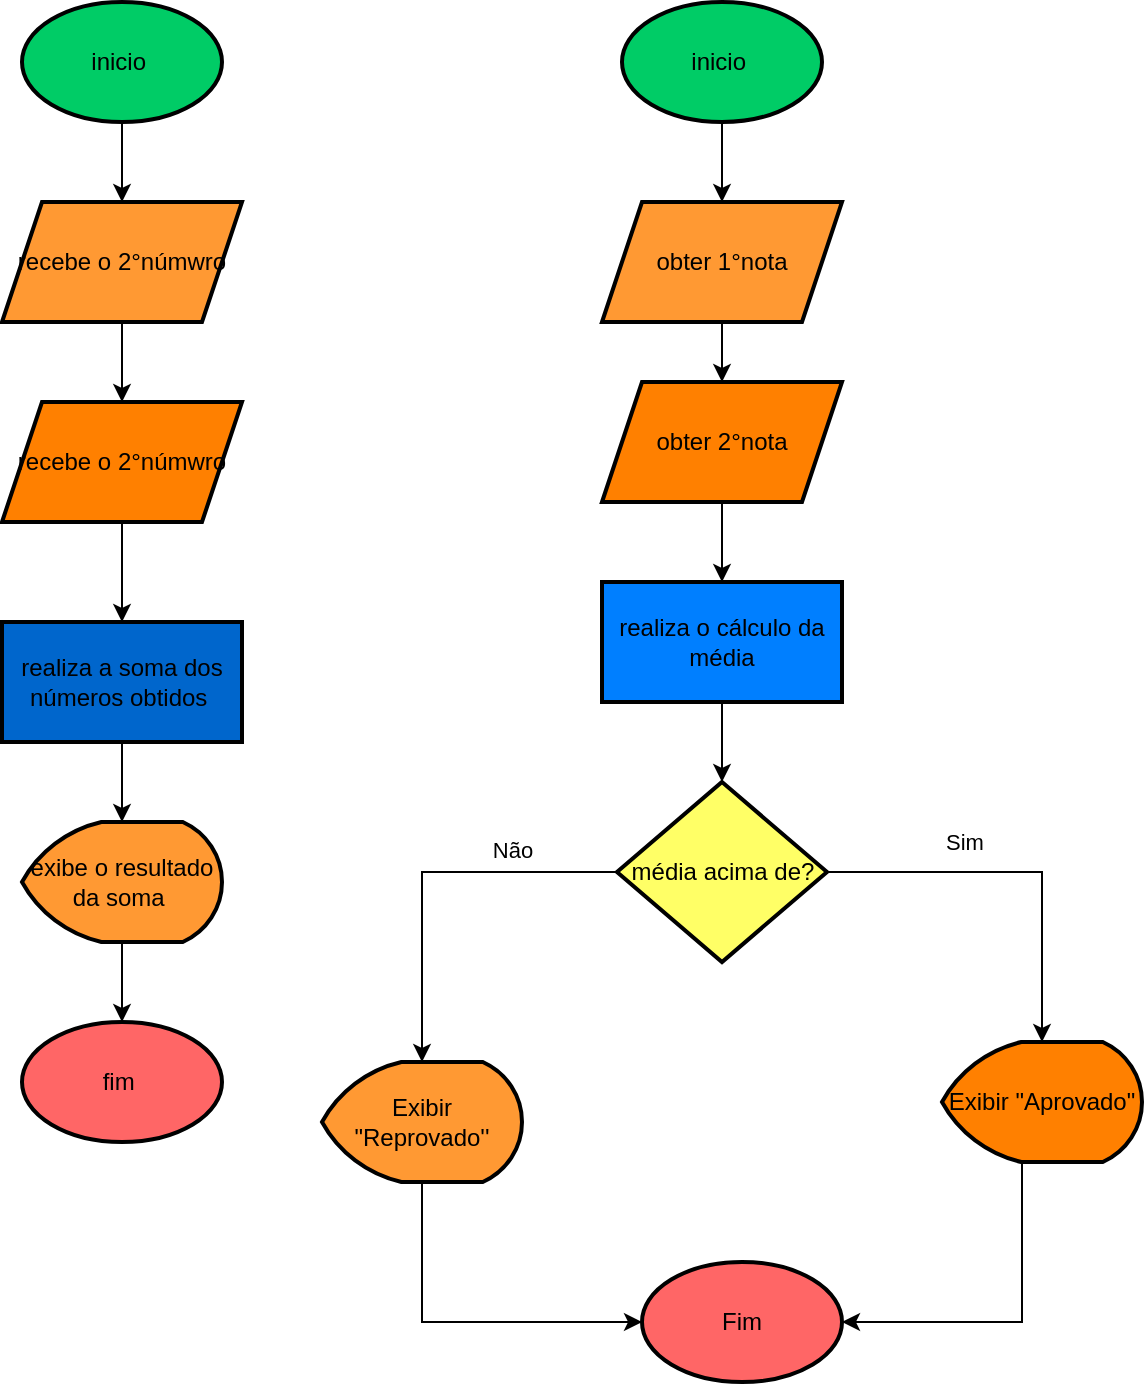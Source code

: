 <mxfile version="23.1.4" type="device" pages="4">
  <diagram name="Página-1" id="-bn2Zd_GrlKYSYsc9iXS">
    <mxGraphModel dx="1050" dy="565" grid="1" gridSize="10" guides="1" tooltips="1" connect="1" arrows="1" fold="1" page="1" pageScale="1" pageWidth="827" pageHeight="1169" math="0" shadow="0">
      <root>
        <mxCell id="0" />
        <mxCell id="1" parent="0" />
        <mxCell id="KtPEfQ7VkDPlHqWzk_Ah-4" value="" style="edgeStyle=orthogonalEdgeStyle;rounded=0;orthogonalLoop=1;jettySize=auto;html=1;" edge="1" parent="1" source="KtPEfQ7VkDPlHqWzk_Ah-2" target="KtPEfQ7VkDPlHqWzk_Ah-3">
          <mxGeometry relative="1" as="geometry" />
        </mxCell>
        <mxCell id="KtPEfQ7VkDPlHqWzk_Ah-2" value="inicio&amp;nbsp;" style="strokeWidth=2;html=1;shape=mxgraph.flowchart.start_1;whiteSpace=wrap;fillColor=#00CC66;" vertex="1" parent="1">
          <mxGeometry x="40" y="20" width="100" height="60" as="geometry" />
        </mxCell>
        <mxCell id="KtPEfQ7VkDPlHqWzk_Ah-6" value="" style="edgeStyle=orthogonalEdgeStyle;rounded=0;orthogonalLoop=1;jettySize=auto;html=1;" edge="1" parent="1" source="KtPEfQ7VkDPlHqWzk_Ah-3" target="KtPEfQ7VkDPlHqWzk_Ah-5">
          <mxGeometry relative="1" as="geometry" />
        </mxCell>
        <mxCell id="KtPEfQ7VkDPlHqWzk_Ah-3" value="recebe o 2°númwro" style="shape=parallelogram;perimeter=parallelogramPerimeter;whiteSpace=wrap;html=1;fixedSize=1;fillColor=#FF9933;strokeWidth=2;" vertex="1" parent="1">
          <mxGeometry x="30" y="120" width="120" height="60" as="geometry" />
        </mxCell>
        <mxCell id="KtPEfQ7VkDPlHqWzk_Ah-9" value="" style="edgeStyle=orthogonalEdgeStyle;rounded=0;orthogonalLoop=1;jettySize=auto;html=1;" edge="1" parent="1" source="KtPEfQ7VkDPlHqWzk_Ah-5" target="KtPEfQ7VkDPlHqWzk_Ah-8">
          <mxGeometry relative="1" as="geometry" />
        </mxCell>
        <mxCell id="KtPEfQ7VkDPlHqWzk_Ah-5" value="recebe o 2°númwro" style="shape=parallelogram;perimeter=parallelogramPerimeter;whiteSpace=wrap;html=1;fixedSize=1;fillColor=#FF8000;strokeWidth=2;" vertex="1" parent="1">
          <mxGeometry x="30" y="220" width="120" height="60" as="geometry" />
        </mxCell>
        <mxCell id="KtPEfQ7VkDPlHqWzk_Ah-11" value="" style="edgeStyle=orthogonalEdgeStyle;rounded=0;orthogonalLoop=1;jettySize=auto;html=1;" edge="1" parent="1" source="KtPEfQ7VkDPlHqWzk_Ah-8" target="KtPEfQ7VkDPlHqWzk_Ah-10">
          <mxGeometry relative="1" as="geometry" />
        </mxCell>
        <mxCell id="KtPEfQ7VkDPlHqWzk_Ah-8" value="realiza a soma dos números obtidos&amp;nbsp;" style="whiteSpace=wrap;html=1;fillColor=#0066CC;strokeWidth=2;" vertex="1" parent="1">
          <mxGeometry x="30" y="330" width="120" height="60" as="geometry" />
        </mxCell>
        <mxCell id="KtPEfQ7VkDPlHqWzk_Ah-13" value="" style="edgeStyle=orthogonalEdgeStyle;rounded=0;orthogonalLoop=1;jettySize=auto;html=1;" edge="1" parent="1" source="KtPEfQ7VkDPlHqWzk_Ah-10" target="KtPEfQ7VkDPlHqWzk_Ah-12">
          <mxGeometry relative="1" as="geometry" />
        </mxCell>
        <mxCell id="KtPEfQ7VkDPlHqWzk_Ah-10" value="exibe o resultado da soma&amp;nbsp;" style="strokeWidth=2;html=1;shape=mxgraph.flowchart.display;whiteSpace=wrap;fillColor=#FF9933;" vertex="1" parent="1">
          <mxGeometry x="40" y="430" width="100" height="60" as="geometry" />
        </mxCell>
        <mxCell id="KtPEfQ7VkDPlHqWzk_Ah-12" value="fim&amp;nbsp;" style="strokeWidth=2;html=1;shape=mxgraph.flowchart.start_1;whiteSpace=wrap;fillColor=#FF6666;" vertex="1" parent="1">
          <mxGeometry x="40" y="530" width="100" height="60" as="geometry" />
        </mxCell>
        <mxCell id="KtPEfQ7VkDPlHqWzk_Ah-16" value="" style="edgeStyle=orthogonalEdgeStyle;rounded=0;orthogonalLoop=1;jettySize=auto;html=1;" edge="1" parent="1" source="KtPEfQ7VkDPlHqWzk_Ah-14" target="KtPEfQ7VkDPlHqWzk_Ah-15">
          <mxGeometry relative="1" as="geometry" />
        </mxCell>
        <mxCell id="KtPEfQ7VkDPlHqWzk_Ah-14" value="inicio&amp;nbsp;" style="strokeWidth=2;html=1;shape=mxgraph.flowchart.start_1;whiteSpace=wrap;fillColor=#00CC66;" vertex="1" parent="1">
          <mxGeometry x="340" y="20" width="100" height="60" as="geometry" />
        </mxCell>
        <mxCell id="KtPEfQ7VkDPlHqWzk_Ah-18" value="" style="edgeStyle=orthogonalEdgeStyle;rounded=0;orthogonalLoop=1;jettySize=auto;html=1;" edge="1" parent="1" source="KtPEfQ7VkDPlHqWzk_Ah-15" target="KtPEfQ7VkDPlHqWzk_Ah-17">
          <mxGeometry relative="1" as="geometry" />
        </mxCell>
        <mxCell id="KtPEfQ7VkDPlHqWzk_Ah-15" value="obter 1°nota" style="shape=parallelogram;perimeter=parallelogramPerimeter;whiteSpace=wrap;html=1;fixedSize=1;fillColor=#FF9933;strokeWidth=2;" vertex="1" parent="1">
          <mxGeometry x="330" y="120" width="120" height="60" as="geometry" />
        </mxCell>
        <mxCell id="KtPEfQ7VkDPlHqWzk_Ah-20" value="" style="edgeStyle=orthogonalEdgeStyle;rounded=0;orthogonalLoop=1;jettySize=auto;html=1;" edge="1" parent="1" source="KtPEfQ7VkDPlHqWzk_Ah-17" target="KtPEfQ7VkDPlHqWzk_Ah-19">
          <mxGeometry relative="1" as="geometry" />
        </mxCell>
        <mxCell id="KtPEfQ7VkDPlHqWzk_Ah-17" value="obter 2°nota" style="shape=parallelogram;perimeter=parallelogramPerimeter;whiteSpace=wrap;html=1;fixedSize=1;fillColor=#FF8000;strokeWidth=2;" vertex="1" parent="1">
          <mxGeometry x="330" y="210" width="120" height="60" as="geometry" />
        </mxCell>
        <mxCell id="KtPEfQ7VkDPlHqWzk_Ah-22" value="" style="edgeStyle=orthogonalEdgeStyle;rounded=0;orthogonalLoop=1;jettySize=auto;html=1;" edge="1" parent="1" source="KtPEfQ7VkDPlHqWzk_Ah-19" target="KtPEfQ7VkDPlHqWzk_Ah-21">
          <mxGeometry relative="1" as="geometry" />
        </mxCell>
        <mxCell id="KtPEfQ7VkDPlHqWzk_Ah-19" value="realiza o cálculo da média" style="whiteSpace=wrap;html=1;fillColor=#007FFF;strokeWidth=2;" vertex="1" parent="1">
          <mxGeometry x="330" y="310" width="120" height="60" as="geometry" />
        </mxCell>
        <mxCell id="KtPEfQ7VkDPlHqWzk_Ah-24" value="" style="edgeStyle=orthogonalEdgeStyle;rounded=0;orthogonalLoop=1;jettySize=auto;html=1;" edge="1" parent="1" source="KtPEfQ7VkDPlHqWzk_Ah-21" target="KtPEfQ7VkDPlHqWzk_Ah-23">
          <mxGeometry relative="1" as="geometry" />
        </mxCell>
        <mxCell id="KtPEfQ7VkDPlHqWzk_Ah-27" value="Sim" style="edgeLabel;html=1;align=center;verticalAlign=middle;resizable=0;points=[];" vertex="1" connectable="0" parent="KtPEfQ7VkDPlHqWzk_Ah-24">
          <mxGeometry x="-0.28" y="1" relative="1" as="geometry">
            <mxPoint x="-1" y="-14" as="offset" />
          </mxGeometry>
        </mxCell>
        <mxCell id="KtPEfQ7VkDPlHqWzk_Ah-26" value="" style="edgeStyle=orthogonalEdgeStyle;rounded=0;orthogonalLoop=1;jettySize=auto;html=1;" edge="1" parent="1" source="KtPEfQ7VkDPlHqWzk_Ah-21" target="KtPEfQ7VkDPlHqWzk_Ah-25">
          <mxGeometry relative="1" as="geometry" />
        </mxCell>
        <mxCell id="KtPEfQ7VkDPlHqWzk_Ah-33" value="Não" style="edgeLabel;html=1;align=center;verticalAlign=middle;resizable=0;points=[];" vertex="1" connectable="0" parent="KtPEfQ7VkDPlHqWzk_Ah-26">
          <mxGeometry x="-0.457" relative="1" as="geometry">
            <mxPoint y="-11" as="offset" />
          </mxGeometry>
        </mxCell>
        <mxCell id="KtPEfQ7VkDPlHqWzk_Ah-21" value="média acima de?" style="rhombus;whiteSpace=wrap;html=1;fillColor=#FFFF66;strokeWidth=2;" vertex="1" parent="1">
          <mxGeometry x="337.5" y="410" width="105" height="90" as="geometry" />
        </mxCell>
        <mxCell id="KtPEfQ7VkDPlHqWzk_Ah-31" value="" style="edgeStyle=orthogonalEdgeStyle;rounded=0;orthogonalLoop=1;jettySize=auto;html=1;" edge="1" parent="1" source="KtPEfQ7VkDPlHqWzk_Ah-23" target="KtPEfQ7VkDPlHqWzk_Ah-29">
          <mxGeometry relative="1" as="geometry">
            <Array as="points">
              <mxPoint x="540" y="680" />
            </Array>
          </mxGeometry>
        </mxCell>
        <mxCell id="KtPEfQ7VkDPlHqWzk_Ah-23" value="Exibir &quot;Aprovado&quot;" style="strokeWidth=2;html=1;shape=mxgraph.flowchart.display;whiteSpace=wrap;fillColor=#FF8000;" vertex="1" parent="1">
          <mxGeometry x="500" y="540" width="100" height="60" as="geometry" />
        </mxCell>
        <mxCell id="KtPEfQ7VkDPlHqWzk_Ah-30" value="" style="edgeStyle=orthogonalEdgeStyle;rounded=0;orthogonalLoop=1;jettySize=auto;html=1;" edge="1" parent="1" source="KtPEfQ7VkDPlHqWzk_Ah-25" target="KtPEfQ7VkDPlHqWzk_Ah-29">
          <mxGeometry relative="1" as="geometry">
            <Array as="points">
              <mxPoint x="240" y="680" />
            </Array>
          </mxGeometry>
        </mxCell>
        <mxCell id="KtPEfQ7VkDPlHqWzk_Ah-25" value="Exibir &quot;Reprovado&#39;&#39;" style="strokeWidth=2;html=1;shape=mxgraph.flowchart.display;whiteSpace=wrap;fillColor=#FF9933;" vertex="1" parent="1">
          <mxGeometry x="190" y="550" width="100" height="60" as="geometry" />
        </mxCell>
        <mxCell id="KtPEfQ7VkDPlHqWzk_Ah-29" value="Fim" style="strokeWidth=2;html=1;shape=mxgraph.flowchart.start_1;whiteSpace=wrap;fillColor=#FF6666;" vertex="1" parent="1">
          <mxGeometry x="350" y="650" width="100" height="60" as="geometry" />
        </mxCell>
      </root>
    </mxGraphModel>
  </diagram>
  <diagram id="u0QX5qfp0w_vJPHm5RId" name="Página-2">
    <mxGraphModel dx="1050" dy="565" grid="1" gridSize="10" guides="1" tooltips="1" connect="1" arrows="1" fold="1" page="1" pageScale="1" pageWidth="827" pageHeight="1169" math="0" shadow="0">
      <root>
        <mxCell id="0" />
        <mxCell id="1" parent="0" />
        <mxCell id="mqb_QLNRvkzu7BBdyoh2-4" value="" style="edgeStyle=orthogonalEdgeStyle;rounded=0;orthogonalLoop=1;jettySize=auto;html=1;" edge="1" parent="1" source="mqb_QLNRvkzu7BBdyoh2-1" target="mqb_QLNRvkzu7BBdyoh2-2">
          <mxGeometry relative="1" as="geometry" />
        </mxCell>
        <mxCell id="mqb_QLNRvkzu7BBdyoh2-1" value="início&amp;nbsp;" style="strokeWidth=2;html=1;shape=mxgraph.flowchart.start_1;whiteSpace=wrap;fillColor=#00FF80;" vertex="1" parent="1">
          <mxGeometry x="230" y="50" width="100" height="60" as="geometry" />
        </mxCell>
        <mxCell id="sx5GLjDEnMW9bfR5rxlY-2" value="" style="edgeStyle=orthogonalEdgeStyle;rounded=0;orthogonalLoop=1;jettySize=auto;html=1;" edge="1" parent="1" source="mqb_QLNRvkzu7BBdyoh2-2">
          <mxGeometry relative="1" as="geometry">
            <mxPoint x="280" y="250" as="targetPoint" />
          </mxGeometry>
        </mxCell>
        <mxCell id="mqb_QLNRvkzu7BBdyoh2-2" value="receba um número solicitado pelo usuário&amp;nbsp;&amp;nbsp;" style="shape=parallelogram;perimeter=parallelogramPerimeter;whiteSpace=wrap;html=1;fixedSize=1;fillColor=#FF8000;strokeWidth=2;" vertex="1" parent="1">
          <mxGeometry x="220" y="140" width="120" height="70" as="geometry" />
        </mxCell>
        <mxCell id="ybXQi-AEJO6mKWaNB3mw-9" style="edgeStyle=orthogonalEdgeStyle;rounded=0;orthogonalLoop=1;jettySize=auto;html=1;exitX=0.5;exitY=1;exitDx=0;exitDy=0;exitPerimeter=0;entryX=0;entryY=0.5;entryDx=0;entryDy=0;entryPerimeter=0;" edge="1" parent="1" source="NxZQkMA8e733okaZr5Pu-1" target="ybXQi-AEJO6mKWaNB3mw-3">
          <mxGeometry relative="1" as="geometry">
            <mxPoint x="100" y="430" as="targetPoint" />
          </mxGeometry>
        </mxCell>
        <mxCell id="NxZQkMA8e733okaZr5Pu-1" value="Exibir &quot;Positivo&quot;" style="strokeWidth=2;html=1;shape=mxgraph.flowchart.display;whiteSpace=wrap;fillColor=#FF8000;" vertex="1" parent="1">
          <mxGeometry x="30" y="250" width="100" height="55" as="geometry" />
        </mxCell>
        <mxCell id="ybXQi-AEJO6mKWaNB3mw-7" style="edgeStyle=orthogonalEdgeStyle;rounded=0;orthogonalLoop=1;jettySize=auto;html=1;exitX=0.5;exitY=1;exitDx=0;exitDy=0;exitPerimeter=0;entryX=1;entryY=0.5;entryDx=0;entryDy=0;entryPerimeter=0;" edge="1" parent="1" source="NxZQkMA8e733okaZr5Pu-2" target="ybXQi-AEJO6mKWaNB3mw-3">
          <mxGeometry relative="1" as="geometry">
            <mxPoint x="440" y="440" as="targetPoint" />
          </mxGeometry>
        </mxCell>
        <mxCell id="NxZQkMA8e733okaZr5Pu-2" value="Exibir &quot;Negativo&quot;" style="strokeWidth=2;html=1;shape=mxgraph.flowchart.display;whiteSpace=wrap;fillColor=#FF8000;" vertex="1" parent="1">
          <mxGeometry x="440" y="247.5" width="100" height="60" as="geometry" />
        </mxCell>
        <mxCell id="2OJwm3bF0it5XcQ6tcmp-4" value="" style="edgeStyle=orthogonalEdgeStyle;rounded=0;orthogonalLoop=1;jettySize=auto;html=1;" edge="1" parent="1" source="2OJwm3bF0it5XcQ6tcmp-1" target="NxZQkMA8e733okaZr5Pu-2">
          <mxGeometry relative="1" as="geometry" />
        </mxCell>
        <mxCell id="ybXQi-AEJO6mKWaNB3mw-12" value="" style="edgeStyle=orthogonalEdgeStyle;rounded=0;orthogonalLoop=1;jettySize=auto;html=1;" edge="1" parent="1" source="2OJwm3bF0it5XcQ6tcmp-1" target="NxZQkMA8e733okaZr5Pu-1">
          <mxGeometry relative="1" as="geometry" />
        </mxCell>
        <mxCell id="2OJwm3bF0it5XcQ6tcmp-1" value="Número recebido é maior do que 0?&amp;nbsp;" style="rhombus;whiteSpace=wrap;html=1;fillColor=#FFFF66;strokeWidth=2;" vertex="1" parent="1">
          <mxGeometry x="220" y="230" width="120" height="95" as="geometry" />
        </mxCell>
        <mxCell id="ybXQi-AEJO6mKWaNB3mw-2" value="não" style="text;html=1;align=center;verticalAlign=middle;resizable=0;points=[];autosize=1;strokeColor=none;fillColor=none;" vertex="1" parent="1">
          <mxGeometry x="370" y="247.5" width="40" height="30" as="geometry" />
        </mxCell>
        <mxCell id="ybXQi-AEJO6mKWaNB3mw-3" value="Fim&amp;nbsp;" style="strokeWidth=2;html=1;shape=mxgraph.flowchart.start_1;whiteSpace=wrap;fillColor=#FF9999;" vertex="1" parent="1">
          <mxGeometry x="220" y="400" width="100" height="60" as="geometry" />
        </mxCell>
        <mxCell id="fn0Vm1KXyD_u-QjUA4Du-1" value="Sim" style="text;html=1;align=center;verticalAlign=middle;resizable=0;points=[];autosize=1;strokeColor=none;fillColor=none;" vertex="1" parent="1">
          <mxGeometry x="150" y="238" width="40" height="30" as="geometry" />
        </mxCell>
        <mxCell id="vKxTzvrXKgWc2MRwy743-1" value="Desafio 1" style="text;html=1;align=center;verticalAlign=middle;resizable=0;points=[];autosize=1;strokeColor=none;fillColor=none;" vertex="1" parent="1">
          <mxGeometry x="40" y="50" width="70" height="30" as="geometry" />
        </mxCell>
      </root>
    </mxGraphModel>
  </diagram>
  <diagram id="jRJ9gZZzhqzC9EqIZlC0" name="Página-3">
    <mxGraphModel dx="1050" dy="565" grid="1" gridSize="10" guides="1" tooltips="1" connect="1" arrows="1" fold="1" page="1" pageScale="1" pageWidth="827" pageHeight="1169" math="0" shadow="0">
      <root>
        <mxCell id="0" />
        <mxCell id="1" parent="0" />
        <mxCell id="3uUAiJctjQscU59OqERY-2" value="" style="edgeStyle=orthogonalEdgeStyle;rounded=0;orthogonalLoop=1;jettySize=auto;html=1;" edge="1" parent="1" source="S5rf0cVXjfLVyQDjQ7W0-1" target="3uUAiJctjQscU59OqERY-1">
          <mxGeometry relative="1" as="geometry" />
        </mxCell>
        <mxCell id="S5rf0cVXjfLVyQDjQ7W0-1" value="inicio&amp;nbsp;" style="strokeWidth=2;html=1;shape=mxgraph.flowchart.start_1;whiteSpace=wrap;fillColor=#99FF99;" vertex="1" parent="1">
          <mxGeometry x="220" y="50" width="100" height="60" as="geometry" />
        </mxCell>
        <mxCell id="FnnsguPgsawxQde-oDXV-2" value="" style="edgeStyle=orthogonalEdgeStyle;rounded=0;orthogonalLoop=1;jettySize=auto;html=1;" edge="1" parent="1" source="3uUAiJctjQscU59OqERY-1" target="FnnsguPgsawxQde-oDXV-1">
          <mxGeometry relative="1" as="geometry" />
        </mxCell>
        <mxCell id="3uUAiJctjQscU59OqERY-1" value="Receba o 1°númerp" style="shape=parallelogram;perimeter=parallelogramPerimeter;whiteSpace=wrap;html=1;fixedSize=1;fillColor=#FF8000;strokeWidth=2;" vertex="1" parent="1">
          <mxGeometry x="210" y="150" width="120" height="60" as="geometry" />
        </mxCell>
        <mxCell id="3KwKFmT5fUBrdOo0ujag-2" value="" style="edgeStyle=orthogonalEdgeStyle;rounded=0;orthogonalLoop=1;jettySize=auto;html=1;" edge="1" parent="1" source="FnnsguPgsawxQde-oDXV-1" target="3KwKFmT5fUBrdOo0ujag-1">
          <mxGeometry relative="1" as="geometry" />
        </mxCell>
        <mxCell id="FnnsguPgsawxQde-oDXV-1" value="Receba o 2° número" style="shape=parallelogram;perimeter=parallelogramPerimeter;whiteSpace=wrap;html=1;fixedSize=1;fillColor=#FF8000;strokeWidth=2;" vertex="1" parent="1">
          <mxGeometry x="210" y="250" width="120" height="60" as="geometry" />
        </mxCell>
        <mxCell id="oYcmGjeXwbRtn5bo8uqC-3" value="" style="edgeStyle=orthogonalEdgeStyle;rounded=0;orthogonalLoop=1;jettySize=auto;html=1;" edge="1" parent="1" source="3KwKFmT5fUBrdOo0ujag-1" target="oYcmGjeXwbRtn5bo8uqC-1">
          <mxGeometry relative="1" as="geometry" />
        </mxCell>
        <mxCell id="oYcmGjeXwbRtn5bo8uqC-4" value="" style="edgeStyle=orthogonalEdgeStyle;rounded=0;orthogonalLoop=1;jettySize=auto;html=1;" edge="1" parent="1" source="3KwKFmT5fUBrdOo0ujag-1" target="oYcmGjeXwbRtn5bo8uqC-2">
          <mxGeometry relative="1" as="geometry" />
        </mxCell>
        <mxCell id="3KwKFmT5fUBrdOo0ujag-1" value="O 1°número é maior do que o 2°número?&amp;nbsp;" style="rhombus;whiteSpace=wrap;html=1;fillColor=#FFFF66;strokeWidth=2;" vertex="1" parent="1">
          <mxGeometry x="200" y="350" width="140" height="90" as="geometry" />
        </mxCell>
        <mxCell id="oYcmGjeXwbRtn5bo8uqC-8" style="edgeStyle=orthogonalEdgeStyle;rounded=0;orthogonalLoop=1;jettySize=auto;html=1;exitX=0.5;exitY=1;exitDx=0;exitDy=0;exitPerimeter=0;entryX=1;entryY=0.5;entryDx=0;entryDy=0;entryPerimeter=0;" edge="1" parent="1" source="oYcmGjeXwbRtn5bo8uqC-1">
          <mxGeometry relative="1" as="geometry">
            <mxPoint x="300" y="560" as="targetPoint" />
            <Array as="points">
              <mxPoint x="470" y="560" />
            </Array>
          </mxGeometry>
        </mxCell>
        <mxCell id="oYcmGjeXwbRtn5bo8uqC-1" value="Exibir o 2°número maior&amp;nbsp;&amp;nbsp;" style="strokeWidth=2;html=1;shape=mxgraph.flowchart.display;whiteSpace=wrap;fillColor=#FF8000;" vertex="1" parent="1">
          <mxGeometry x="420" y="365" width="100" height="60" as="geometry" />
        </mxCell>
        <mxCell id="oYcmGjeXwbRtn5bo8uqC-10" style="edgeStyle=orthogonalEdgeStyle;rounded=0;orthogonalLoop=1;jettySize=auto;html=1;exitX=0.5;exitY=1;exitDx=0;exitDy=0;exitPerimeter=0;entryX=0;entryY=0.5;entryDx=0;entryDy=0;entryPerimeter=0;" edge="1" parent="1" source="oYcmGjeXwbRtn5bo8uqC-2">
          <mxGeometry relative="1" as="geometry">
            <mxPoint x="200" y="560" as="targetPoint" />
            <Array as="points">
              <mxPoint x="70" y="560" />
            </Array>
          </mxGeometry>
        </mxCell>
        <mxCell id="oYcmGjeXwbRtn5bo8uqC-2" value="Exibir o 1°número maior&amp;nbsp;&amp;nbsp;" style="strokeWidth=2;html=1;shape=mxgraph.flowchart.display;whiteSpace=wrap;fillColor=#FF8000;" vertex="1" parent="1">
          <mxGeometry x="20" y="365" width="100" height="60" as="geometry" />
        </mxCell>
        <mxCell id="oYcmGjeXwbRtn5bo8uqC-5" value="Não" style="text;html=1;align=center;verticalAlign=middle;resizable=0;points=[];autosize=1;strokeColor=none;fillColor=none;" vertex="1" parent="1">
          <mxGeometry x="345" y="358" width="50" height="30" as="geometry" />
        </mxCell>
        <mxCell id="oYcmGjeXwbRtn5bo8uqC-6" value="Sim" style="text;html=1;align=center;verticalAlign=middle;resizable=0;points=[];autosize=1;strokeColor=none;fillColor=none;" vertex="1" parent="1">
          <mxGeometry x="140" y="358" width="40" height="30" as="geometry" />
        </mxCell>
        <mxCell id="oYcmGjeXwbRtn5bo8uqC-7" value="Fim&amp;nbsp;" style="strokeWidth=2;html=1;shape=mxgraph.flowchart.start_1;whiteSpace=wrap;fillColor=#FF6666;" vertex="1" parent="1">
          <mxGeometry x="200" y="530" width="100" height="60" as="geometry" />
        </mxCell>
        <mxCell id="F0T78Vq3r-F-wC_E4efQ-1" value="Desafio2" style="text;html=1;align=center;verticalAlign=middle;resizable=0;points=[];autosize=1;strokeColor=none;fillColor=none;" vertex="1" parent="1">
          <mxGeometry x="55" y="58" width="70" height="30" as="geometry" />
        </mxCell>
      </root>
    </mxGraphModel>
  </diagram>
  <diagram id="jMu5D0XDPPuv7csLCZum" name="Página-4">
    <mxGraphModel dx="1050" dy="565" grid="1" gridSize="10" guides="1" tooltips="1" connect="1" arrows="1" fold="1" page="1" pageScale="1" pageWidth="827" pageHeight="1169" math="0" shadow="0">
      <root>
        <mxCell id="0" />
        <mxCell id="1" parent="0" />
        <mxCell id="96fI_6SMxH1sL3UdUZ2f-3" value="" style="edgeStyle=orthogonalEdgeStyle;rounded=0;orthogonalLoop=1;jettySize=auto;html=1;" edge="1" parent="1" source="96fI_6SMxH1sL3UdUZ2f-1" target="96fI_6SMxH1sL3UdUZ2f-2">
          <mxGeometry relative="1" as="geometry" />
        </mxCell>
        <mxCell id="96fI_6SMxH1sL3UdUZ2f-1" value="Inicio&amp;nbsp;" style="strokeWidth=2;html=1;shape=mxgraph.flowchart.start_1;whiteSpace=wrap;fillColor=#99FF99;" vertex="1" parent="1">
          <mxGeometry x="250" y="60" width="100" height="60" as="geometry" />
        </mxCell>
        <mxCell id="96fI_6SMxH1sL3UdUZ2f-5" value="" style="edgeStyle=orthogonalEdgeStyle;rounded=0;orthogonalLoop=1;jettySize=auto;html=1;" edge="1" parent="1" source="96fI_6SMxH1sL3UdUZ2f-2" target="96fI_6SMxH1sL3UdUZ2f-4">
          <mxGeometry relative="1" as="geometry" />
        </mxCell>
        <mxCell id="96fI_6SMxH1sL3UdUZ2f-2" value="Idade" style="shape=parallelogram;perimeter=parallelogramPerimeter;whiteSpace=wrap;html=1;fixedSize=1;fillColor=#99FF99;strokeWidth=2;" vertex="1" parent="1">
          <mxGeometry x="240" y="150" width="120" height="60" as="geometry" />
        </mxCell>
        <mxCell id="96fI_6SMxH1sL3UdUZ2f-7" style="edgeStyle=orthogonalEdgeStyle;rounded=0;orthogonalLoop=1;jettySize=auto;html=1;exitX=1;exitY=0.5;exitDx=0;exitDy=0;" edge="1" parent="1" source="96fI_6SMxH1sL3UdUZ2f-4" target="bqXW-VIcW07g8JhOd6Z1-1">
          <mxGeometry relative="1" as="geometry">
            <mxPoint x="420" y="400" as="targetPoint" />
          </mxGeometry>
        </mxCell>
        <mxCell id="96fI_6SMxH1sL3UdUZ2f-14" style="edgeStyle=orthogonalEdgeStyle;rounded=0;orthogonalLoop=1;jettySize=auto;html=1;exitX=0;exitY=0.5;exitDx=0;exitDy=0;entryX=0.5;entryY=0;entryDx=0;entryDy=0;entryPerimeter=0;" edge="1" parent="1" source="96fI_6SMxH1sL3UdUZ2f-4" target="96fI_6SMxH1sL3UdUZ2f-16">
          <mxGeometry relative="1" as="geometry">
            <mxPoint x="170" y="300" as="targetPoint" />
          </mxGeometry>
        </mxCell>
        <mxCell id="96fI_6SMxH1sL3UdUZ2f-4" value="&lt;sub&gt;Maior que 16&lt;/sub&gt;" style="rhombus;whiteSpace=wrap;html=1;fillColor=#FFFF66;strokeWidth=2;" vertex="1" parent="1">
          <mxGeometry x="250" y="250" width="100" height="100" as="geometry" />
        </mxCell>
        <mxCell id="96fI_6SMxH1sL3UdUZ2f-10" value="Sim" style="text;html=1;align=center;verticalAlign=middle;resizable=0;points=[];autosize=1;strokeColor=none;fillColor=none;" vertex="1" parent="1">
          <mxGeometry x="360" y="278" width="40" height="30" as="geometry" />
        </mxCell>
        <mxCell id="96fI_6SMxH1sL3UdUZ2f-15" value="Não" style="text;html=1;align=center;verticalAlign=middle;resizable=0;points=[];autosize=1;strokeColor=none;fillColor=none;" vertex="1" parent="1">
          <mxGeometry x="190" y="278" width="50" height="30" as="geometry" />
        </mxCell>
        <mxCell id="bqXW-VIcW07g8JhOd6Z1-8" style="edgeStyle=orthogonalEdgeStyle;rounded=0;orthogonalLoop=1;jettySize=auto;html=1;exitX=0.5;exitY=1;exitDx=0;exitDy=0;exitPerimeter=0;" edge="1" parent="1" source="96fI_6SMxH1sL3UdUZ2f-16" target="bqXW-VIcW07g8JhOd6Z1-17">
          <mxGeometry relative="1" as="geometry">
            <mxPoint x="200" y="720" as="targetPoint" />
            <Array as="points">
              <mxPoint x="140" y="510" />
              <mxPoint x="141" y="510" />
              <mxPoint x="141" y="720" />
            </Array>
          </mxGeometry>
        </mxCell>
        <mxCell id="96fI_6SMxH1sL3UdUZ2f-16" value="Não pode&amp;nbsp;" style="strokeWidth=2;html=1;shape=mxgraph.flowchart.display;whiteSpace=wrap;fillColor=#FF8000;" vertex="1" parent="1">
          <mxGeometry x="90" y="380" width="100" height="60" as="geometry" />
        </mxCell>
        <mxCell id="bqXW-VIcW07g8JhOd6Z1-2" style="edgeStyle=orthogonalEdgeStyle;rounded=0;orthogonalLoop=1;jettySize=auto;html=1;exitX=1;exitY=0.5;exitDx=0;exitDy=0;exitPerimeter=0;" edge="1" parent="1" source="bqXW-VIcW07g8JhOd6Z1-1">
          <mxGeometry relative="1" as="geometry">
            <mxPoint x="520" y="550" as="targetPoint" />
          </mxGeometry>
        </mxCell>
        <mxCell id="bqXW-VIcW07g8JhOd6Z1-14" style="edgeStyle=orthogonalEdgeStyle;rounded=0;orthogonalLoop=1;jettySize=auto;html=1;exitX=0;exitY=0.5;exitDx=0;exitDy=0;exitPerimeter=0;entryX=0.5;entryY=0;entryDx=0;entryDy=0;entryPerimeter=0;" edge="1" parent="1" source="bqXW-VIcW07g8JhOd6Z1-1" target="bqXW-VIcW07g8JhOd6Z1-10">
          <mxGeometry relative="1" as="geometry">
            <mxPoint x="260" y="430" as="targetPoint" />
          </mxGeometry>
        </mxCell>
        <mxCell id="bqXW-VIcW07g8JhOd6Z1-1" value="Menor ou igual a 18" style="strokeWidth=2;html=1;shape=mxgraph.flowchart.decision;whiteSpace=wrap;fillColor=#FFFF66;" vertex="1" parent="1">
          <mxGeometry x="330" y="380" width="110" height="100" as="geometry" />
        </mxCell>
        <mxCell id="bqXW-VIcW07g8JhOd6Z1-4" value="Sim" style="text;html=1;align=center;verticalAlign=middle;resizable=0;points=[];autosize=1;strokeColor=none;fillColor=none;" vertex="1" parent="1">
          <mxGeometry x="460" y="408" width="40" height="30" as="geometry" />
        </mxCell>
        <mxCell id="bqXW-VIcW07g8JhOd6Z1-6" value="Não" style="text;html=1;align=center;verticalAlign=middle;resizable=0;points=[];autosize=1;strokeColor=none;fillColor=none;" vertex="1" parent="1">
          <mxGeometry x="275" y="408" width="50" height="30" as="geometry" />
        </mxCell>
        <mxCell id="bqXW-VIcW07g8JhOd6Z1-19" style="edgeStyle=orthogonalEdgeStyle;rounded=0;orthogonalLoop=1;jettySize=auto;html=1;exitX=0.5;exitY=1;exitDx=0;exitDy=0;exitPerimeter=0;entryX=1;entryY=0.5;entryDx=0;entryDy=0;entryPerimeter=0;" edge="1" parent="1" source="bqXW-VIcW07g8JhOd6Z1-9" target="bqXW-VIcW07g8JhOd6Z1-17">
          <mxGeometry relative="1" as="geometry">
            <mxPoint x="520" y="720" as="targetPoint" />
          </mxGeometry>
        </mxCell>
        <mxCell id="bqXW-VIcW07g8JhOd6Z1-9" value="Obrigatório" style="strokeWidth=2;html=1;shape=mxgraph.flowchart.display;whiteSpace=wrap;fillColor=#FF8000;" vertex="1" parent="1">
          <mxGeometry x="470" y="550" width="100" height="60" as="geometry" />
        </mxCell>
        <mxCell id="bqXW-VIcW07g8JhOd6Z1-15" style="edgeStyle=orthogonalEdgeStyle;rounded=0;orthogonalLoop=1;jettySize=auto;html=1;exitX=0.5;exitY=1;exitDx=0;exitDy=0;exitPerimeter=0;" edge="1" parent="1" source="bqXW-VIcW07g8JhOd6Z1-10">
          <mxGeometry relative="1" as="geometry">
            <mxPoint x="260" y="690" as="targetPoint" />
          </mxGeometry>
        </mxCell>
        <mxCell id="bqXW-VIcW07g8JhOd6Z1-10" value="Opcional" style="strokeWidth=2;html=1;shape=mxgraph.flowchart.display;whiteSpace=wrap;fillColor=#FF8000;" vertex="1" parent="1">
          <mxGeometry x="210" y="550" width="100" height="60" as="geometry" />
        </mxCell>
        <mxCell id="bqXW-VIcW07g8JhOd6Z1-17" value="Fim" style="strokeWidth=2;html=1;shape=mxgraph.flowchart.start_1;whiteSpace=wrap;fillColor=#FF6666;" vertex="1" parent="1">
          <mxGeometry x="220" y="690" width="100" height="60" as="geometry" />
        </mxCell>
        <mxCell id="ORSjR56BJXBaGftQN6Jo-1" value="Desafio 3" style="text;html=1;align=center;verticalAlign=middle;resizable=0;points=[];autosize=1;strokeColor=none;fillColor=none;" vertex="1" parent="1">
          <mxGeometry x="25" y="68" width="70" height="30" as="geometry" />
        </mxCell>
      </root>
    </mxGraphModel>
  </diagram>
</mxfile>
